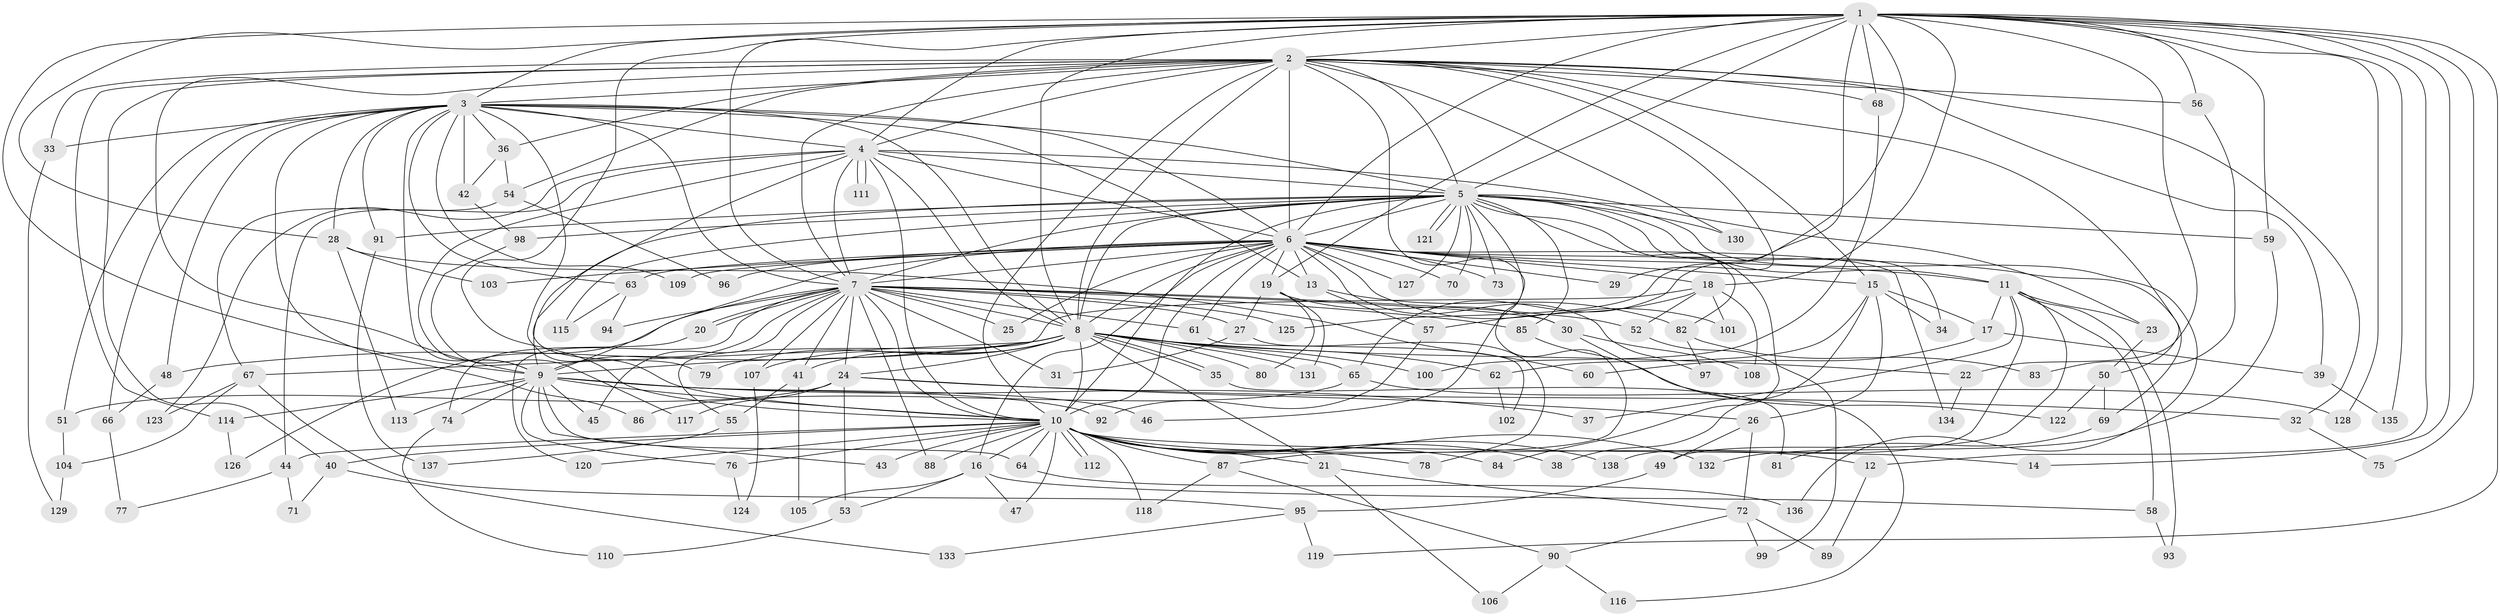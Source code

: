 // Generated by graph-tools (version 1.1) at 2025/11/02/27/25 16:11:05]
// undirected, 138 vertices, 301 edges
graph export_dot {
graph [start="1"]
  node [color=gray90,style=filled];
  1;
  2;
  3;
  4;
  5;
  6;
  7;
  8;
  9;
  10;
  11;
  12;
  13;
  14;
  15;
  16;
  17;
  18;
  19;
  20;
  21;
  22;
  23;
  24;
  25;
  26;
  27;
  28;
  29;
  30;
  31;
  32;
  33;
  34;
  35;
  36;
  37;
  38;
  39;
  40;
  41;
  42;
  43;
  44;
  45;
  46;
  47;
  48;
  49;
  50;
  51;
  52;
  53;
  54;
  55;
  56;
  57;
  58;
  59;
  60;
  61;
  62;
  63;
  64;
  65;
  66;
  67;
  68;
  69;
  70;
  71;
  72;
  73;
  74;
  75;
  76;
  77;
  78;
  79;
  80;
  81;
  82;
  83;
  84;
  85;
  86;
  87;
  88;
  89;
  90;
  91;
  92;
  93;
  94;
  95;
  96;
  97;
  98;
  99;
  100;
  101;
  102;
  103;
  104;
  105;
  106;
  107;
  108;
  109;
  110;
  111;
  112;
  113;
  114;
  115;
  116;
  117;
  118;
  119;
  120;
  121;
  122;
  123;
  124;
  125;
  126;
  127;
  128;
  129;
  130;
  131;
  132;
  133;
  134;
  135;
  136;
  137;
  138;
  1 -- 2;
  1 -- 3;
  1 -- 4;
  1 -- 5;
  1 -- 6;
  1 -- 7;
  1 -- 8;
  1 -- 9;
  1 -- 10;
  1 -- 12;
  1 -- 14;
  1 -- 18;
  1 -- 19;
  1 -- 22;
  1 -- 28;
  1 -- 56;
  1 -- 59;
  1 -- 65;
  1 -- 68;
  1 -- 75;
  1 -- 119;
  1 -- 125;
  1 -- 128;
  1 -- 135;
  2 -- 3;
  2 -- 4;
  2 -- 5;
  2 -- 6;
  2 -- 7;
  2 -- 8;
  2 -- 9;
  2 -- 10;
  2 -- 15;
  2 -- 29;
  2 -- 32;
  2 -- 33;
  2 -- 36;
  2 -- 39;
  2 -- 40;
  2 -- 50;
  2 -- 54;
  2 -- 56;
  2 -- 68;
  2 -- 87;
  2 -- 114;
  2 -- 130;
  3 -- 4;
  3 -- 5;
  3 -- 6;
  3 -- 7;
  3 -- 8;
  3 -- 9;
  3 -- 10;
  3 -- 13;
  3 -- 28;
  3 -- 33;
  3 -- 36;
  3 -- 42;
  3 -- 48;
  3 -- 51;
  3 -- 63;
  3 -- 66;
  3 -- 86;
  3 -- 91;
  3 -- 109;
  4 -- 5;
  4 -- 6;
  4 -- 7;
  4 -- 8;
  4 -- 9;
  4 -- 10;
  4 -- 23;
  4 -- 44;
  4 -- 79;
  4 -- 111;
  4 -- 111;
  4 -- 123;
  5 -- 6;
  5 -- 7;
  5 -- 8;
  5 -- 9;
  5 -- 10;
  5 -- 11;
  5 -- 34;
  5 -- 46;
  5 -- 59;
  5 -- 70;
  5 -- 73;
  5 -- 82;
  5 -- 84;
  5 -- 85;
  5 -- 91;
  5 -- 98;
  5 -- 115;
  5 -- 121;
  5 -- 121;
  5 -- 127;
  5 -- 130;
  5 -- 136;
  6 -- 7;
  6 -- 8;
  6 -- 9;
  6 -- 10;
  6 -- 11;
  6 -- 13;
  6 -- 15;
  6 -- 16;
  6 -- 18;
  6 -- 19;
  6 -- 25;
  6 -- 29;
  6 -- 61;
  6 -- 63;
  6 -- 69;
  6 -- 70;
  6 -- 73;
  6 -- 96;
  6 -- 97;
  6 -- 101;
  6 -- 103;
  6 -- 109;
  6 -- 127;
  6 -- 134;
  7 -- 8;
  7 -- 9;
  7 -- 10;
  7 -- 20;
  7 -- 20;
  7 -- 24;
  7 -- 25;
  7 -- 27;
  7 -- 30;
  7 -- 31;
  7 -- 41;
  7 -- 45;
  7 -- 52;
  7 -- 61;
  7 -- 85;
  7 -- 88;
  7 -- 94;
  7 -- 107;
  7 -- 120;
  7 -- 125;
  7 -- 126;
  8 -- 9;
  8 -- 10;
  8 -- 21;
  8 -- 22;
  8 -- 24;
  8 -- 35;
  8 -- 35;
  8 -- 41;
  8 -- 48;
  8 -- 62;
  8 -- 65;
  8 -- 67;
  8 -- 79;
  8 -- 80;
  8 -- 100;
  8 -- 107;
  8 -- 131;
  9 -- 10;
  9 -- 37;
  9 -- 43;
  9 -- 45;
  9 -- 46;
  9 -- 64;
  9 -- 74;
  9 -- 76;
  9 -- 92;
  9 -- 113;
  9 -- 114;
  10 -- 12;
  10 -- 14;
  10 -- 16;
  10 -- 21;
  10 -- 38;
  10 -- 40;
  10 -- 43;
  10 -- 44;
  10 -- 47;
  10 -- 64;
  10 -- 76;
  10 -- 78;
  10 -- 84;
  10 -- 87;
  10 -- 88;
  10 -- 112;
  10 -- 112;
  10 -- 118;
  10 -- 120;
  10 -- 132;
  10 -- 138;
  11 -- 17;
  11 -- 23;
  11 -- 37;
  11 -- 49;
  11 -- 58;
  11 -- 93;
  11 -- 138;
  12 -- 89;
  13 -- 57;
  13 -- 82;
  15 -- 17;
  15 -- 26;
  15 -- 34;
  15 -- 38;
  15 -- 62;
  16 -- 47;
  16 -- 53;
  16 -- 58;
  16 -- 105;
  17 -- 39;
  17 -- 60;
  18 -- 52;
  18 -- 55;
  18 -- 57;
  18 -- 101;
  18 -- 108;
  19 -- 27;
  19 -- 30;
  19 -- 80;
  19 -- 131;
  20 -- 74;
  21 -- 72;
  21 -- 106;
  22 -- 134;
  23 -- 50;
  24 -- 26;
  24 -- 32;
  24 -- 51;
  24 -- 53;
  24 -- 117;
  26 -- 49;
  26 -- 72;
  27 -- 31;
  27 -- 78;
  28 -- 60;
  28 -- 103;
  28 -- 113;
  30 -- 108;
  30 -- 116;
  32 -- 75;
  33 -- 129;
  35 -- 81;
  36 -- 42;
  36 -- 54;
  39 -- 135;
  40 -- 71;
  40 -- 133;
  41 -- 55;
  41 -- 105;
  42 -- 98;
  44 -- 71;
  44 -- 77;
  48 -- 66;
  49 -- 95;
  50 -- 69;
  50 -- 122;
  51 -- 104;
  52 -- 99;
  53 -- 110;
  54 -- 67;
  54 -- 96;
  55 -- 137;
  56 -- 83;
  57 -- 92;
  58 -- 93;
  59 -- 132;
  61 -- 102;
  62 -- 102;
  63 -- 94;
  63 -- 115;
  64 -- 136;
  65 -- 86;
  65 -- 128;
  66 -- 77;
  67 -- 95;
  67 -- 104;
  67 -- 123;
  68 -- 100;
  69 -- 81;
  72 -- 89;
  72 -- 90;
  72 -- 99;
  74 -- 110;
  76 -- 124;
  82 -- 83;
  82 -- 97;
  85 -- 122;
  87 -- 90;
  87 -- 118;
  90 -- 106;
  90 -- 116;
  91 -- 137;
  95 -- 119;
  95 -- 133;
  98 -- 117;
  104 -- 129;
  107 -- 124;
  114 -- 126;
}
